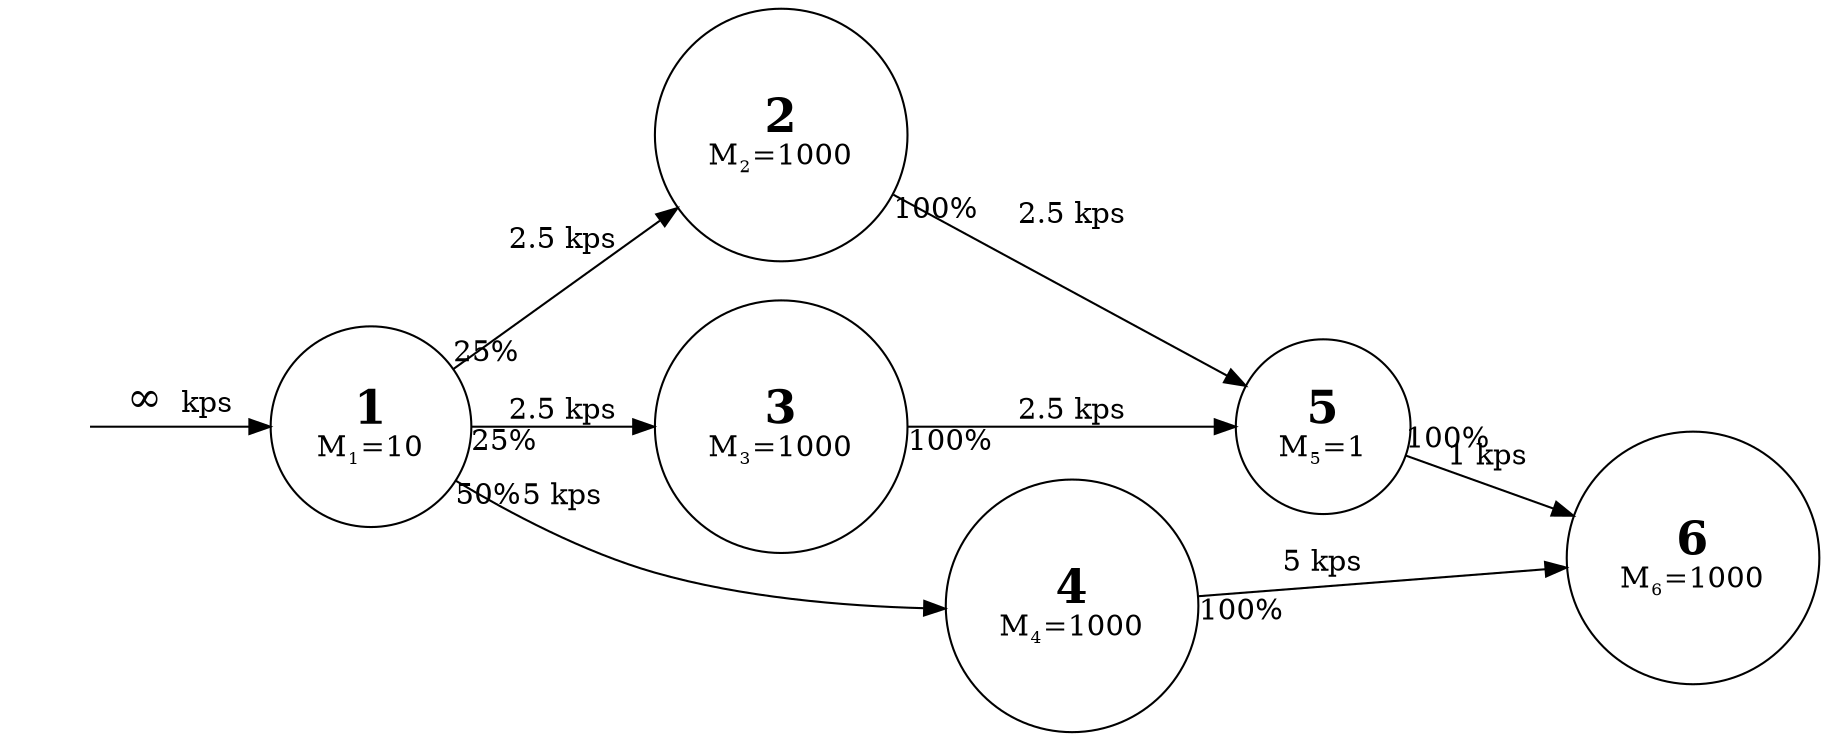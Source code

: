 digraph sample {
        rankdir=LR;
        size="100"
        node [shape = doublecircle];
        node [shape = circle];
        -1[style=invis]
        1[label = <<b><font point-size='22'>1</font></b><br/>M<SUB><font point-size='10'>1</font></SUB>=10>]
        2[label = <<b><font point-size='22'>2</font></b><br/>M<SUB><font point-size='10'>2</font></SUB>=1000>]
        3[label = <<b><font point-size='22'>3</font></b><br/>M<SUB><font point-size='10'>3</font></SUB>=1000>]
        4[label = <<b><font point-size='22'>4</font></b><br/>M<SUB><font point-size='10'>4</font></SUB>=1000>]
        5[label = <<b><font point-size='22'>5</font></b><br/>M<SUB><font point-size='10'>5</font></SUB>=1>]
        6[label = <<b><font point-size='22'>6</font></b><br/>M<SUB><font point-size='10'>6</font></SUB>=1000>]
        -1 -> 1 [label=<<font point-size='20'>∞</font>  kps>]
        1 -> 2 [taillabel="25%", label="2.5 kps"]
        1 -> 3 [taillabel="25%", label="2.5 kps"]
        1 -> 4 [taillabel="50%", label="5 kps"]
        2 -> 5 [taillabel="100%", label="2.5 kps"]
        3 -> 5 [taillabel="100%", label="2.5 kps"]
        4 -> 6 [taillabel="100%", label="5 kps"]
        5 -> 6 [taillabel="100%", label="1 kps"]
}
